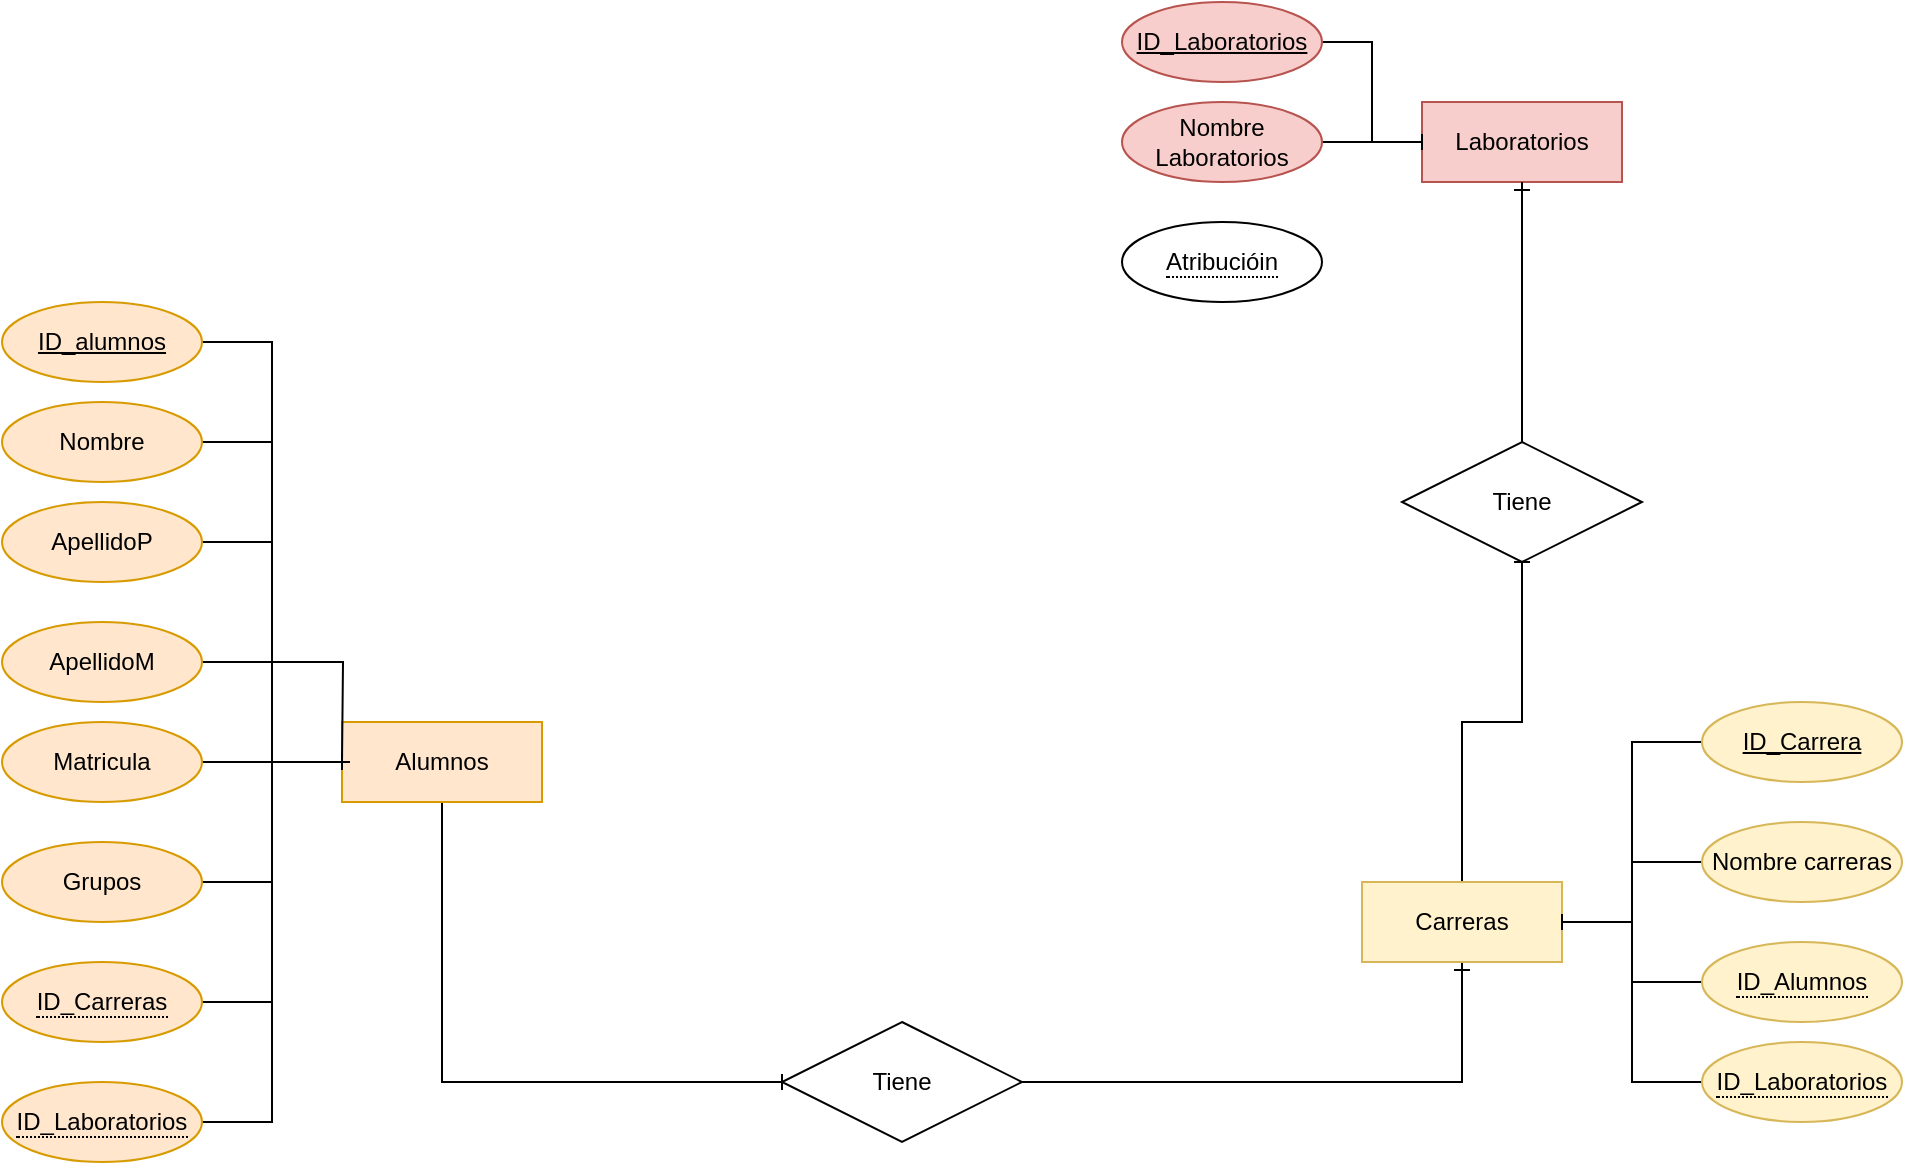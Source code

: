 <mxfile version="24.0.8" type="device" pages="2">
  <diagram id="4uGSPXYI22ldXce9vVjI" name="Modelo Entidad Relacion">
    <mxGraphModel dx="746" dy="1628" grid="1" gridSize="10" guides="1" tooltips="1" connect="1" arrows="1" fold="1" page="1" pageScale="1" pageWidth="827" pageHeight="1169" math="0" shadow="0">
      <root>
        <mxCell id="0" />
        <mxCell id="1" parent="0" />
        <mxCell id="EWaaPb5QV8VE_8Vekmlg-26" style="edgeStyle=orthogonalEdgeStyle;rounded=0;orthogonalLoop=1;jettySize=auto;html=1;exitX=0.5;exitY=1;exitDx=0;exitDy=0;entryX=0;entryY=0.5;entryDx=0;entryDy=0;endArrow=baseDash;endFill=0;" parent="1" source="EWaaPb5QV8VE_8Vekmlg-2" target="EWaaPb5QV8VE_8Vekmlg-25" edge="1">
          <mxGeometry relative="1" as="geometry" />
        </mxCell>
        <mxCell id="EWaaPb5QV8VE_8Vekmlg-2" value="Alumnos" style="whiteSpace=wrap;html=1;align=center;fillColor=#ffe6cc;strokeColor=#d79b00;" parent="1" vertex="1">
          <mxGeometry x="280" y="210" width="100" height="40" as="geometry" />
        </mxCell>
        <mxCell id="EWaaPb5QV8VE_8Vekmlg-16" style="edgeStyle=orthogonalEdgeStyle;rounded=0;orthogonalLoop=1;jettySize=auto;html=1;exitX=1;exitY=0.5;exitDx=0;exitDy=0;entryX=0;entryY=0.5;entryDx=0;entryDy=0;endArrow=baseDash;endFill=0;" parent="1" source="EWaaPb5QV8VE_8Vekmlg-3" target="EWaaPb5QV8VE_8Vekmlg-2" edge="1">
          <mxGeometry relative="1" as="geometry" />
        </mxCell>
        <mxCell id="EWaaPb5QV8VE_8Vekmlg-3" value="Nombre" style="ellipse;whiteSpace=wrap;html=1;align=center;fillColor=#ffe6cc;strokeColor=#d79b00;" parent="1" vertex="1">
          <mxGeometry x="110" y="50" width="100" height="40" as="geometry" />
        </mxCell>
        <mxCell id="EWaaPb5QV8VE_8Vekmlg-15" style="edgeStyle=orthogonalEdgeStyle;rounded=0;orthogonalLoop=1;jettySize=auto;html=1;exitX=1;exitY=0.5;exitDx=0;exitDy=0;entryX=0;entryY=0.5;entryDx=0;entryDy=0;endArrow=baseDash;endFill=0;" parent="1" source="EWaaPb5QV8VE_8Vekmlg-4" target="EWaaPb5QV8VE_8Vekmlg-2" edge="1">
          <mxGeometry relative="1" as="geometry" />
        </mxCell>
        <mxCell id="EWaaPb5QV8VE_8Vekmlg-4" value="ID_alumnos" style="ellipse;whiteSpace=wrap;html=1;align=center;fontStyle=4;fillColor=#ffe6cc;strokeColor=#d79b00;" parent="1" vertex="1">
          <mxGeometry x="110" width="100" height="40" as="geometry" />
        </mxCell>
        <mxCell id="EWaaPb5QV8VE_8Vekmlg-17" style="edgeStyle=orthogonalEdgeStyle;rounded=0;orthogonalLoop=1;jettySize=auto;html=1;exitX=1;exitY=0.5;exitDx=0;exitDy=0;entryX=0;entryY=0.5;entryDx=0;entryDy=0;endArrow=baseDash;endFill=0;" parent="1" source="EWaaPb5QV8VE_8Vekmlg-7" target="EWaaPb5QV8VE_8Vekmlg-2" edge="1">
          <mxGeometry relative="1" as="geometry" />
        </mxCell>
        <mxCell id="EWaaPb5QV8VE_8Vekmlg-7" value="ApellidoP" style="ellipse;whiteSpace=wrap;html=1;align=center;fillColor=#ffe6cc;strokeColor=#d79b00;" parent="1" vertex="1">
          <mxGeometry x="110" y="100" width="100" height="40" as="geometry" />
        </mxCell>
        <mxCell id="EWaaPb5QV8VE_8Vekmlg-18" style="edgeStyle=orthogonalEdgeStyle;rounded=0;orthogonalLoop=1;jettySize=auto;html=1;exitX=1;exitY=0.5;exitDx=0;exitDy=0;endArrow=baseDash;endFill=0;" parent="1" source="EWaaPb5QV8VE_8Vekmlg-8" edge="1">
          <mxGeometry relative="1" as="geometry">
            <mxPoint x="280" y="230" as="targetPoint" />
          </mxGeometry>
        </mxCell>
        <mxCell id="EWaaPb5QV8VE_8Vekmlg-8" value="ApellidoM" style="ellipse;whiteSpace=wrap;html=1;align=center;fillColor=#ffe6cc;strokeColor=#d79b00;" parent="1" vertex="1">
          <mxGeometry x="110" y="160" width="100" height="40" as="geometry" />
        </mxCell>
        <mxCell id="EWaaPb5QV8VE_8Vekmlg-19" style="edgeStyle=orthogonalEdgeStyle;rounded=0;orthogonalLoop=1;jettySize=auto;html=1;exitX=1;exitY=0.5;exitDx=0;exitDy=0;entryX=0;entryY=0.5;entryDx=0;entryDy=0;endArrow=baseDash;endFill=0;" parent="1" source="EWaaPb5QV8VE_8Vekmlg-9" target="EWaaPb5QV8VE_8Vekmlg-2" edge="1">
          <mxGeometry relative="1" as="geometry" />
        </mxCell>
        <mxCell id="EWaaPb5QV8VE_8Vekmlg-9" value="Matricula" style="ellipse;whiteSpace=wrap;html=1;align=center;fillColor=#ffe6cc;strokeColor=#d79b00;" parent="1" vertex="1">
          <mxGeometry x="110" y="210" width="100" height="40" as="geometry" />
        </mxCell>
        <mxCell id="EWaaPb5QV8VE_8Vekmlg-23" style="edgeStyle=orthogonalEdgeStyle;rounded=0;orthogonalLoop=1;jettySize=auto;html=1;exitX=1;exitY=0.5;exitDx=0;exitDy=0;entryX=0;entryY=0.5;entryDx=0;entryDy=0;endArrow=baseDash;endFill=0;" parent="1" source="EWaaPb5QV8VE_8Vekmlg-11" target="EWaaPb5QV8VE_8Vekmlg-2" edge="1">
          <mxGeometry relative="1" as="geometry" />
        </mxCell>
        <mxCell id="EWaaPb5QV8VE_8Vekmlg-11" value="&lt;span style=&quot;border-bottom: 1px dotted&quot;&gt;ID_Laboratorios&lt;/span&gt;" style="ellipse;whiteSpace=wrap;html=1;align=center;fillColor=#ffe6cc;strokeColor=#d79b00;" parent="1" vertex="1">
          <mxGeometry x="110" y="390" width="100" height="40" as="geometry" />
        </mxCell>
        <mxCell id="EWaaPb5QV8VE_8Vekmlg-21" style="edgeStyle=orthogonalEdgeStyle;rounded=0;orthogonalLoop=1;jettySize=auto;html=1;exitX=1;exitY=0.5;exitDx=0;exitDy=0;entryX=0;entryY=0.5;entryDx=0;entryDy=0;endArrow=baseDash;endFill=0;" parent="1" source="EWaaPb5QV8VE_8Vekmlg-13" target="EWaaPb5QV8VE_8Vekmlg-2" edge="1">
          <mxGeometry relative="1" as="geometry" />
        </mxCell>
        <mxCell id="EWaaPb5QV8VE_8Vekmlg-13" value="&lt;span style=&quot;border-bottom: 1px dotted&quot;&gt;ID_Carreras&lt;/span&gt;" style="ellipse;whiteSpace=wrap;html=1;align=center;fillColor=#ffe6cc;strokeColor=#d79b00;" parent="1" vertex="1">
          <mxGeometry x="110" y="330" width="100" height="40" as="geometry" />
        </mxCell>
        <mxCell id="EWaaPb5QV8VE_8Vekmlg-44" style="edgeStyle=orthogonalEdgeStyle;rounded=0;orthogonalLoop=1;jettySize=auto;html=1;exitX=1;exitY=0.5;exitDx=0;exitDy=0;entryX=0.5;entryY=1;entryDx=0;entryDy=0;endArrow=ERone;endFill=0;" parent="1" source="EWaaPb5QV8VE_8Vekmlg-25" target="EWaaPb5QV8VE_8Vekmlg-32" edge="1">
          <mxGeometry relative="1" as="geometry" />
        </mxCell>
        <mxCell id="EWaaPb5QV8VE_8Vekmlg-25" value="Tiene" style="shape=rhombus;perimeter=rhombusPerimeter;whiteSpace=wrap;html=1;align=center;" parent="1" vertex="1">
          <mxGeometry x="500" y="360" width="120" height="60" as="geometry" />
        </mxCell>
        <mxCell id="EWaaPb5QV8VE_8Vekmlg-35" style="edgeStyle=orthogonalEdgeStyle;rounded=0;orthogonalLoop=1;jettySize=auto;html=1;exitX=0;exitY=0.5;exitDx=0;exitDy=0;entryX=1;entryY=0.5;entryDx=0;entryDy=0;endArrow=baseDash;endFill=0;" parent="1" source="EWaaPb5QV8VE_8Vekmlg-28" target="EWaaPb5QV8VE_8Vekmlg-32" edge="1">
          <mxGeometry relative="1" as="geometry" />
        </mxCell>
        <mxCell id="EWaaPb5QV8VE_8Vekmlg-28" value="ID_Carrera" style="ellipse;whiteSpace=wrap;html=1;align=center;fontStyle=4;fillColor=#fff2cc;strokeColor=#d6b656;" parent="1" vertex="1">
          <mxGeometry x="960" y="200" width="100" height="40" as="geometry" />
        </mxCell>
        <mxCell id="EWaaPb5QV8VE_8Vekmlg-41" style="edgeStyle=orthogonalEdgeStyle;rounded=0;orthogonalLoop=1;jettySize=auto;html=1;exitX=0;exitY=0.5;exitDx=0;exitDy=0;entryX=1;entryY=0.5;entryDx=0;entryDy=0;endArrow=baseDash;endFill=0;" parent="1" source="EWaaPb5QV8VE_8Vekmlg-29" target="EWaaPb5QV8VE_8Vekmlg-32" edge="1">
          <mxGeometry relative="1" as="geometry" />
        </mxCell>
        <mxCell id="EWaaPb5QV8VE_8Vekmlg-29" value="Nombre carreras" style="ellipse;whiteSpace=wrap;html=1;align=center;fillColor=#fff2cc;strokeColor=#d6b656;" parent="1" vertex="1">
          <mxGeometry x="960" y="260" width="100" height="40" as="geometry" />
        </mxCell>
        <mxCell id="EWaaPb5QV8VE_8Vekmlg-47" style="edgeStyle=orthogonalEdgeStyle;rounded=0;orthogonalLoop=1;jettySize=auto;html=1;exitX=0.5;exitY=0;exitDx=0;exitDy=0;entryX=0.5;entryY=1;entryDx=0;entryDy=0;endArrow=baseDash;endFill=0;" parent="1" source="EWaaPb5QV8VE_8Vekmlg-32" target="EWaaPb5QV8VE_8Vekmlg-46" edge="1">
          <mxGeometry relative="1" as="geometry" />
        </mxCell>
        <mxCell id="EWaaPb5QV8VE_8Vekmlg-32" value="Carreras" style="whiteSpace=wrap;html=1;align=center;fillColor=#fff2cc;strokeColor=#d6b656;" parent="1" vertex="1">
          <mxGeometry x="790" y="290" width="100" height="40" as="geometry" />
        </mxCell>
        <mxCell id="EWaaPb5QV8VE_8Vekmlg-42" style="edgeStyle=orthogonalEdgeStyle;rounded=0;orthogonalLoop=1;jettySize=auto;html=1;exitX=0;exitY=0.5;exitDx=0;exitDy=0;endArrow=baseDash;endFill=0;" parent="1" source="EWaaPb5QV8VE_8Vekmlg-33" target="EWaaPb5QV8VE_8Vekmlg-32" edge="1">
          <mxGeometry relative="1" as="geometry" />
        </mxCell>
        <mxCell id="EWaaPb5QV8VE_8Vekmlg-33" value="&lt;span style=&quot;border-bottom: 1px dotted&quot;&gt;ID_Alumnos&lt;/span&gt;" style="ellipse;whiteSpace=wrap;html=1;align=center;fillColor=#fff2cc;strokeColor=#d6b656;" parent="1" vertex="1">
          <mxGeometry x="960" y="320" width="100" height="40" as="geometry" />
        </mxCell>
        <mxCell id="EWaaPb5QV8VE_8Vekmlg-43" style="edgeStyle=orthogonalEdgeStyle;rounded=0;orthogonalLoop=1;jettySize=auto;html=1;exitX=0;exitY=0.5;exitDx=0;exitDy=0;entryX=1;entryY=0.5;entryDx=0;entryDy=0;endArrow=baseDash;endFill=0;" parent="1" source="EWaaPb5QV8VE_8Vekmlg-34" target="EWaaPb5QV8VE_8Vekmlg-32" edge="1">
          <mxGeometry relative="1" as="geometry" />
        </mxCell>
        <mxCell id="EWaaPb5QV8VE_8Vekmlg-34" value="&lt;span style=&quot;border-bottom: 1px dotted&quot;&gt;ID_Laboratorios&lt;/span&gt;" style="ellipse;whiteSpace=wrap;html=1;align=center;fillColor=#fff2cc;strokeColor=#d6b656;" parent="1" vertex="1">
          <mxGeometry x="960" y="370" width="100" height="40" as="geometry" />
        </mxCell>
        <mxCell id="EWaaPb5QV8VE_8Vekmlg-39" style="edgeStyle=orthogonalEdgeStyle;rounded=0;orthogonalLoop=1;jettySize=auto;html=1;exitX=1;exitY=0.5;exitDx=0;exitDy=0;entryX=0;entryY=0.5;entryDx=0;entryDy=0;endArrow=baseDash;endFill=0;" parent="1" source="EWaaPb5QV8VE_8Vekmlg-38" target="EWaaPb5QV8VE_8Vekmlg-2" edge="1">
          <mxGeometry relative="1" as="geometry" />
        </mxCell>
        <mxCell id="EWaaPb5QV8VE_8Vekmlg-38" value="Grupos" style="ellipse;whiteSpace=wrap;html=1;align=center;fillColor=#ffe6cc;strokeColor=#d79b00;" parent="1" vertex="1">
          <mxGeometry x="110" y="270" width="100" height="40" as="geometry" />
        </mxCell>
        <mxCell id="EWaaPb5QV8VE_8Vekmlg-45" value="Laboratorios" style="whiteSpace=wrap;html=1;align=center;fillColor=#f8cecc;strokeColor=#b85450;" parent="1" vertex="1">
          <mxGeometry x="820" y="-100" width="100" height="40" as="geometry" />
        </mxCell>
        <mxCell id="EWaaPb5QV8VE_8Vekmlg-55" style="edgeStyle=orthogonalEdgeStyle;rounded=0;orthogonalLoop=1;jettySize=auto;html=1;exitX=0.5;exitY=0;exitDx=0;exitDy=0;entryX=0.5;entryY=1;entryDx=0;entryDy=0;endArrow=ERone;endFill=0;" parent="1" source="EWaaPb5QV8VE_8Vekmlg-46" target="EWaaPb5QV8VE_8Vekmlg-45" edge="1">
          <mxGeometry relative="1" as="geometry" />
        </mxCell>
        <mxCell id="EWaaPb5QV8VE_8Vekmlg-46" value="Tiene" style="shape=rhombus;perimeter=rhombusPerimeter;whiteSpace=wrap;html=1;align=center;" parent="1" vertex="1">
          <mxGeometry x="810" y="70" width="120" height="60" as="geometry" />
        </mxCell>
        <mxCell id="EWaaPb5QV8VE_8Vekmlg-54" style="edgeStyle=orthogonalEdgeStyle;rounded=0;orthogonalLoop=1;jettySize=auto;html=1;exitX=1;exitY=0.5;exitDx=0;exitDy=0;endArrow=baseDash;endFill=0;" parent="1" source="EWaaPb5QV8VE_8Vekmlg-48" edge="1">
          <mxGeometry relative="1" as="geometry">
            <mxPoint x="820" y="-80" as="targetPoint" />
          </mxGeometry>
        </mxCell>
        <mxCell id="EWaaPb5QV8VE_8Vekmlg-48" value="Nombre Laboratorios" style="ellipse;whiteSpace=wrap;html=1;align=center;fillColor=#f8cecc;strokeColor=#b85450;" parent="1" vertex="1">
          <mxGeometry x="670" y="-100" width="100" height="40" as="geometry" />
        </mxCell>
        <mxCell id="EWaaPb5QV8VE_8Vekmlg-52" style="edgeStyle=orthogonalEdgeStyle;rounded=0;orthogonalLoop=1;jettySize=auto;html=1;exitX=1;exitY=0.5;exitDx=0;exitDy=0;entryX=0;entryY=0.5;entryDx=0;entryDy=0;endArrow=baseDash;endFill=0;" parent="1" source="EWaaPb5QV8VE_8Vekmlg-49" target="EWaaPb5QV8VE_8Vekmlg-45" edge="1">
          <mxGeometry relative="1" as="geometry">
            <Array as="points">
              <mxPoint x="795" y="-130" />
              <mxPoint x="795" y="-80" />
            </Array>
          </mxGeometry>
        </mxCell>
        <mxCell id="EWaaPb5QV8VE_8Vekmlg-49" value="ID_Laboratorios" style="ellipse;whiteSpace=wrap;html=1;align=center;fontStyle=4;fillColor=#f8cecc;strokeColor=#b85450;" parent="1" vertex="1">
          <mxGeometry x="670" y="-150" width="100" height="40" as="geometry" />
        </mxCell>
        <mxCell id="zQIACuXMADLhNnsiKu_3-2" value="&lt;span style=&quot;border-bottom: 1px dotted&quot;&gt;Atribucióin&lt;/span&gt;" style="ellipse;whiteSpace=wrap;html=1;align=center;" vertex="1" parent="1">
          <mxGeometry x="670" y="-40" width="100" height="40" as="geometry" />
        </mxCell>
      </root>
    </mxGraphModel>
  </diagram>
  <diagram id="R2lEEEUBdFMjLlhIrx00" name="Modelo Relacional ">
    <mxGraphModel dx="746" dy="459" grid="1" gridSize="10" guides="1" tooltips="1" connect="1" arrows="1" fold="1" page="1" pageScale="1" pageWidth="850" pageHeight="1100" math="0" shadow="0" extFonts="Permanent Marker^https://fonts.googleapis.com/css?family=Permanent+Marker">
      <root>
        <mxCell id="0" />
        <mxCell id="1" parent="0" />
        <mxCell id="chx1wp3AqB_7JbA7MYqf-1" value="Alumnos" style="swimlane;childLayout=stackLayout;horizontal=1;startSize=50;horizontalStack=0;rounded=1;fontSize=14;fontStyle=0;strokeWidth=2;resizeParent=0;resizeLast=1;shadow=0;dashed=0;align=center;arcSize=4;whiteSpace=wrap;html=1;fillColor=#ffe6cc;strokeColor=#d79b00;" parent="1" vertex="1">
          <mxGeometry x="180" y="80" width="160" height="180" as="geometry" />
        </mxCell>
        <mxCell id="chx1wp3AqB_7JbA7MYqf-2" value="ID_alumnos&lt;div&gt;Nombre&amp;nbsp;&lt;/div&gt;&lt;div&gt;Apellido P&lt;/div&gt;&lt;div&gt;Apellido M&lt;/div&gt;&lt;div&gt;Matricula&lt;/div&gt;&lt;div&gt;Grupos&lt;/div&gt;&lt;div&gt;ID_Carreras&lt;/div&gt;&lt;div&gt;ID_Laboratorios&lt;/div&gt;" style="align=left;strokeColor=none;fillColor=none;spacingLeft=4;fontSize=12;verticalAlign=top;resizable=0;rotatable=0;part=1;html=1;" parent="chx1wp3AqB_7JbA7MYqf-1" vertex="1">
          <mxGeometry y="50" width="160" height="130" as="geometry" />
        </mxCell>
        <mxCell id="chx1wp3AqB_7JbA7MYqf-3" value="Laboratorios" style="swimlane;childLayout=stackLayout;horizontal=1;startSize=50;horizontalStack=0;rounded=1;fontSize=14;fontStyle=0;strokeWidth=2;resizeParent=0;resizeLast=1;shadow=0;dashed=0;align=center;arcSize=4;whiteSpace=wrap;html=1;fillColor=#f8cecc;strokeColor=#b85450;" parent="1" vertex="1">
          <mxGeometry x="470" y="310" width="160" height="180" as="geometry" />
        </mxCell>
        <mxCell id="chx1wp3AqB_7JbA7MYqf-4" value="ID_Laboratorios&lt;div&gt;Nombre Laboratorio&lt;/div&gt;&lt;div&gt;&lt;br&gt;&lt;/div&gt;&lt;div&gt;&lt;br&gt;&lt;/div&gt;" style="align=left;strokeColor=none;fillColor=none;spacingLeft=4;fontSize=12;verticalAlign=top;resizable=0;rotatable=0;part=1;html=1;" parent="chx1wp3AqB_7JbA7MYqf-3" vertex="1">
          <mxGeometry y="50" width="160" height="130" as="geometry" />
        </mxCell>
        <mxCell id="chx1wp3AqB_7JbA7MYqf-5" value="PK&lt;div&gt;&lt;br&gt;&lt;/div&gt;" style="text;html=1;align=center;verticalAlign=middle;resizable=0;points=[];autosize=1;strokeColor=none;fillColor=none;" parent="1" vertex="1">
          <mxGeometry x="140" y="130" width="40" height="40" as="geometry" />
        </mxCell>
        <mxCell id="chx1wp3AqB_7JbA7MYqf-6" value="FK&lt;div&gt;&lt;br&gt;&lt;/div&gt;" style="text;html=1;align=center;verticalAlign=middle;resizable=0;points=[];autosize=1;strokeColor=none;fillColor=none;" parent="1" vertex="1">
          <mxGeometry x="140" y="220" width="40" height="40" as="geometry" />
        </mxCell>
        <mxCell id="chx1wp3AqB_7JbA7MYqf-7" value="FK&lt;div&gt;&lt;br&gt;&lt;/div&gt;" style="text;html=1;align=center;verticalAlign=middle;resizable=0;points=[];autosize=1;strokeColor=none;fillColor=none;" parent="1" vertex="1">
          <mxGeometry x="140" y="240" width="40" height="40" as="geometry" />
        </mxCell>
        <mxCell id="chx1wp3AqB_7JbA7MYqf-8" value="INT&lt;div&gt;&lt;br&gt;&lt;/div&gt;" style="text;html=1;align=center;verticalAlign=middle;resizable=0;points=[];autosize=1;strokeColor=none;fillColor=none;" parent="1" vertex="1">
          <mxGeometry x="330" y="130" width="40" height="40" as="geometry" />
        </mxCell>
        <mxCell id="chx1wp3AqB_7JbA7MYqf-10" value="VARCHAR(55)&lt;div&gt;&lt;br&gt;&lt;/div&gt;" style="text;html=1;align=center;verticalAlign=middle;resizable=0;points=[];autosize=1;strokeColor=none;fillColor=none;" parent="1" vertex="1">
          <mxGeometry x="330" y="160" width="100" height="40" as="geometry" />
        </mxCell>
        <mxCell id="chx1wp3AqB_7JbA7MYqf-9" value="VARCHAR(55)&lt;div&gt;&lt;br&gt;&lt;/div&gt;" style="text;html=1;align=center;verticalAlign=middle;resizable=0;points=[];autosize=1;strokeColor=none;fillColor=none;" parent="1" vertex="1">
          <mxGeometry x="330" y="180" width="100" height="40" as="geometry" />
        </mxCell>
        <mxCell id="chx1wp3AqB_7JbA7MYqf-14" value="VARCHAR(55)&lt;div&gt;&lt;br&gt;&lt;/div&gt;" style="text;html=1;align=center;verticalAlign=middle;resizable=0;points=[];autosize=1;strokeColor=none;fillColor=none;" parent="1" vertex="1">
          <mxGeometry x="330" y="140" width="100" height="40" as="geometry" />
        </mxCell>
        <mxCell id="chx1wp3AqB_7JbA7MYqf-15" value="VARCHAR(55)&lt;div&gt;&lt;br&gt;&lt;/div&gt;" style="text;html=1;align=center;verticalAlign=middle;resizable=0;points=[];autosize=1;strokeColor=none;fillColor=none;" parent="1" vertex="1">
          <mxGeometry x="330" y="200" width="100" height="40" as="geometry" />
        </mxCell>
        <mxCell id="chx1wp3AqB_7JbA7MYqf-16" value="INT&lt;div&gt;&lt;br&gt;&lt;/div&gt;" style="text;html=1;align=center;verticalAlign=middle;resizable=0;points=[];autosize=1;strokeColor=none;fillColor=none;" parent="1" vertex="1">
          <mxGeometry x="330" y="230" width="40" height="40" as="geometry" />
        </mxCell>
        <mxCell id="chx1wp3AqB_7JbA7MYqf-17" value="INT&lt;div&gt;&lt;br&gt;&lt;/div&gt;" style="text;html=1;align=center;verticalAlign=middle;resizable=0;points=[];autosize=1;strokeColor=none;fillColor=none;" parent="1" vertex="1">
          <mxGeometry x="330" y="240" width="40" height="40" as="geometry" />
        </mxCell>
        <mxCell id="HLjbYwEmhRTM02VKKwZv-1" value="Carreras&lt;div&gt;&lt;br&gt;&lt;/div&gt;" style="swimlane;childLayout=stackLayout;horizontal=1;startSize=50;horizontalStack=0;rounded=1;fontSize=14;fontStyle=0;strokeWidth=2;resizeParent=0;resizeLast=1;shadow=0;dashed=0;align=center;arcSize=4;whiteSpace=wrap;html=1;fillColor=#fff2cc;strokeColor=#d6b656;" parent="1" vertex="1">
          <mxGeometry x="540" y="70" width="160" height="180" as="geometry" />
        </mxCell>
        <mxCell id="HLjbYwEmhRTM02VKKwZv-2" value="&lt;div&gt;&lt;span style=&quot;background-color: initial;&quot;&gt;ID_Carreras&lt;/span&gt;&lt;br&gt;&lt;/div&gt;&lt;div&gt;&lt;span style=&quot;background-color: initial;&quot;&gt;Nombre carreas&lt;/span&gt;&lt;/div&gt;&lt;div&gt;ID_Laboratorios&lt;/div&gt;&lt;div&gt;ID_alumnos&lt;div&gt;&lt;br&gt;&lt;/div&gt;&lt;/div&gt;" style="align=left;strokeColor=none;fillColor=none;spacingLeft=4;fontSize=12;verticalAlign=top;resizable=0;rotatable=0;part=1;html=1;" parent="HLjbYwEmhRTM02VKKwZv-1" vertex="1">
          <mxGeometry y="50" width="160" height="130" as="geometry" />
        </mxCell>
        <mxCell id="niOqNFD7SB4Hs1l3v3Tg-4" style="edgeStyle=orthogonalEdgeStyle;rounded=0;orthogonalLoop=1;jettySize=auto;html=1;exitX=0.5;exitY=1;exitDx=0;exitDy=0;" edge="1" parent="HLjbYwEmhRTM02VKKwZv-1" source="HLjbYwEmhRTM02VKKwZv-2" target="HLjbYwEmhRTM02VKKwZv-2">
          <mxGeometry relative="1" as="geometry" />
        </mxCell>
        <mxCell id="HLjbYwEmhRTM02VKKwZv-3" value="FK&lt;div&gt;&lt;br&gt;&lt;/div&gt;&lt;div&gt;&lt;br&gt;&lt;/div&gt;" style="text;html=1;align=center;verticalAlign=middle;resizable=0;points=[];autosize=1;strokeColor=none;fillColor=none;" parent="1" vertex="1">
          <mxGeometry x="500" y="150" width="40" height="60" as="geometry" />
        </mxCell>
        <mxCell id="HLjbYwEmhRTM02VKKwZv-4" value="PK&lt;div&gt;&lt;br&gt;&lt;/div&gt;&lt;div&gt;&lt;br&gt;&lt;/div&gt;" style="text;html=1;align=center;verticalAlign=middle;resizable=0;points=[];autosize=1;strokeColor=none;fillColor=none;" parent="1" vertex="1">
          <mxGeometry x="440" y="360" width="40" height="60" as="geometry" />
        </mxCell>
        <mxCell id="HLjbYwEmhRTM02VKKwZv-7" value="PK&lt;div&gt;&lt;br&gt;&lt;/div&gt;" style="text;html=1;align=center;verticalAlign=middle;resizable=0;points=[];autosize=1;strokeColor=none;fillColor=none;" parent="1" vertex="1">
          <mxGeometry x="500" y="120" width="40" height="40" as="geometry" />
        </mxCell>
        <mxCell id="HLjbYwEmhRTM02VKKwZv-8" value="FK&lt;div&gt;&lt;br&gt;&lt;/div&gt;" style="text;html=1;align=center;verticalAlign=middle;resizable=0;points=[];autosize=1;strokeColor=none;fillColor=none;" parent="1" vertex="1">
          <mxGeometry x="500" y="170" width="40" height="40" as="geometry" />
        </mxCell>
        <mxCell id="HLjbYwEmhRTM02VKKwZv-9" value="VARCHAR(55)&lt;div&gt;&lt;br&gt;&lt;/div&gt;" style="text;html=1;align=center;verticalAlign=middle;resizable=0;points=[];autosize=1;strokeColor=none;fillColor=none;" parent="1" vertex="1">
          <mxGeometry x="690" y="130" width="100" height="40" as="geometry" />
        </mxCell>
        <mxCell id="HLjbYwEmhRTM02VKKwZv-11" value="VARCHAR(55)&lt;div&gt;&lt;br&gt;&lt;/div&gt;" style="text;html=1;align=center;verticalAlign=middle;resizable=0;points=[];autosize=1;strokeColor=none;fillColor=none;" parent="1" vertex="1">
          <mxGeometry x="620" y="370" width="100" height="40" as="geometry" />
        </mxCell>
        <mxCell id="HLjbYwEmhRTM02VKKwZv-12" value="INT&lt;div&gt;&lt;br&gt;&lt;/div&gt;" style="text;html=1;align=center;verticalAlign=middle;resizable=0;points=[];autosize=1;strokeColor=none;fillColor=none;" parent="1" vertex="1">
          <mxGeometry x="690" y="120" width="40" height="40" as="geometry" />
        </mxCell>
        <mxCell id="HLjbYwEmhRTM02VKKwZv-13" value="INT&lt;div&gt;&lt;br&gt;&lt;/div&gt;" style="text;html=1;align=center;verticalAlign=middle;resizable=0;points=[];autosize=1;strokeColor=none;fillColor=none;" parent="1" vertex="1">
          <mxGeometry x="690" y="150" width="40" height="40" as="geometry" />
        </mxCell>
        <mxCell id="HLjbYwEmhRTM02VKKwZv-14" value="INT&lt;div&gt;&lt;br&gt;&lt;/div&gt;" style="text;html=1;align=center;verticalAlign=middle;resizable=0;points=[];autosize=1;strokeColor=none;fillColor=none;" parent="1" vertex="1">
          <mxGeometry x="690" y="160" width="40" height="40" as="geometry" />
        </mxCell>
        <mxCell id="HLjbYwEmhRTM02VKKwZv-15" value="INT&lt;div&gt;&lt;br&gt;&lt;/div&gt;" style="text;html=1;align=center;verticalAlign=middle;resizable=0;points=[];autosize=1;strokeColor=none;fillColor=none;" parent="1" vertex="1">
          <mxGeometry x="620" y="360" width="40" height="40" as="geometry" />
        </mxCell>
        <mxCell id="niOqNFD7SB4Hs1l3v3Tg-3" value="VARCHAR(55)&lt;div&gt;&lt;br&gt;&lt;/div&gt;" style="text;html=1;align=center;verticalAlign=middle;resizable=0;points=[];autosize=1;strokeColor=none;fillColor=none;" vertex="1" parent="1">
          <mxGeometry x="330" y="220" width="100" height="40" as="geometry" />
        </mxCell>
        <mxCell id="niOqNFD7SB4Hs1l3v3Tg-7" style="edgeStyle=orthogonalEdgeStyle;rounded=0;orthogonalLoop=1;jettySize=auto;html=1;exitX=1;exitY=0.75;exitDx=0;exitDy=0;entryX=1.1;entryY=0.433;entryDx=0;entryDy=0;entryPerimeter=0;endArrow=ERone;endFill=0;" edge="1" parent="1" source="chx1wp3AqB_7JbA7MYqf-2" target="HLjbYwEmhRTM02VKKwZv-7">
          <mxGeometry relative="1" as="geometry">
            <Array as="points">
              <mxPoint x="480" y="228" />
              <mxPoint x="480" y="137" />
            </Array>
          </mxGeometry>
        </mxCell>
        <mxCell id="niOqNFD7SB4Hs1l3v3Tg-8" style="edgeStyle=orthogonalEdgeStyle;rounded=0;orthogonalLoop=1;jettySize=auto;html=1;exitX=1;exitY=0.25;exitDx=0;exitDy=0;entryX=1;entryY=0.25;entryDx=0;entryDy=0;endArrow=ERone;endFill=0;" edge="1" parent="1" source="HLjbYwEmhRTM02VKKwZv-2" target="chx1wp3AqB_7JbA7MYqf-3">
          <mxGeometry relative="1" as="geometry">
            <Array as="points">
              <mxPoint x="760" y="153" />
              <mxPoint x="760" y="355" />
            </Array>
          </mxGeometry>
        </mxCell>
      </root>
    </mxGraphModel>
  </diagram>
</mxfile>
